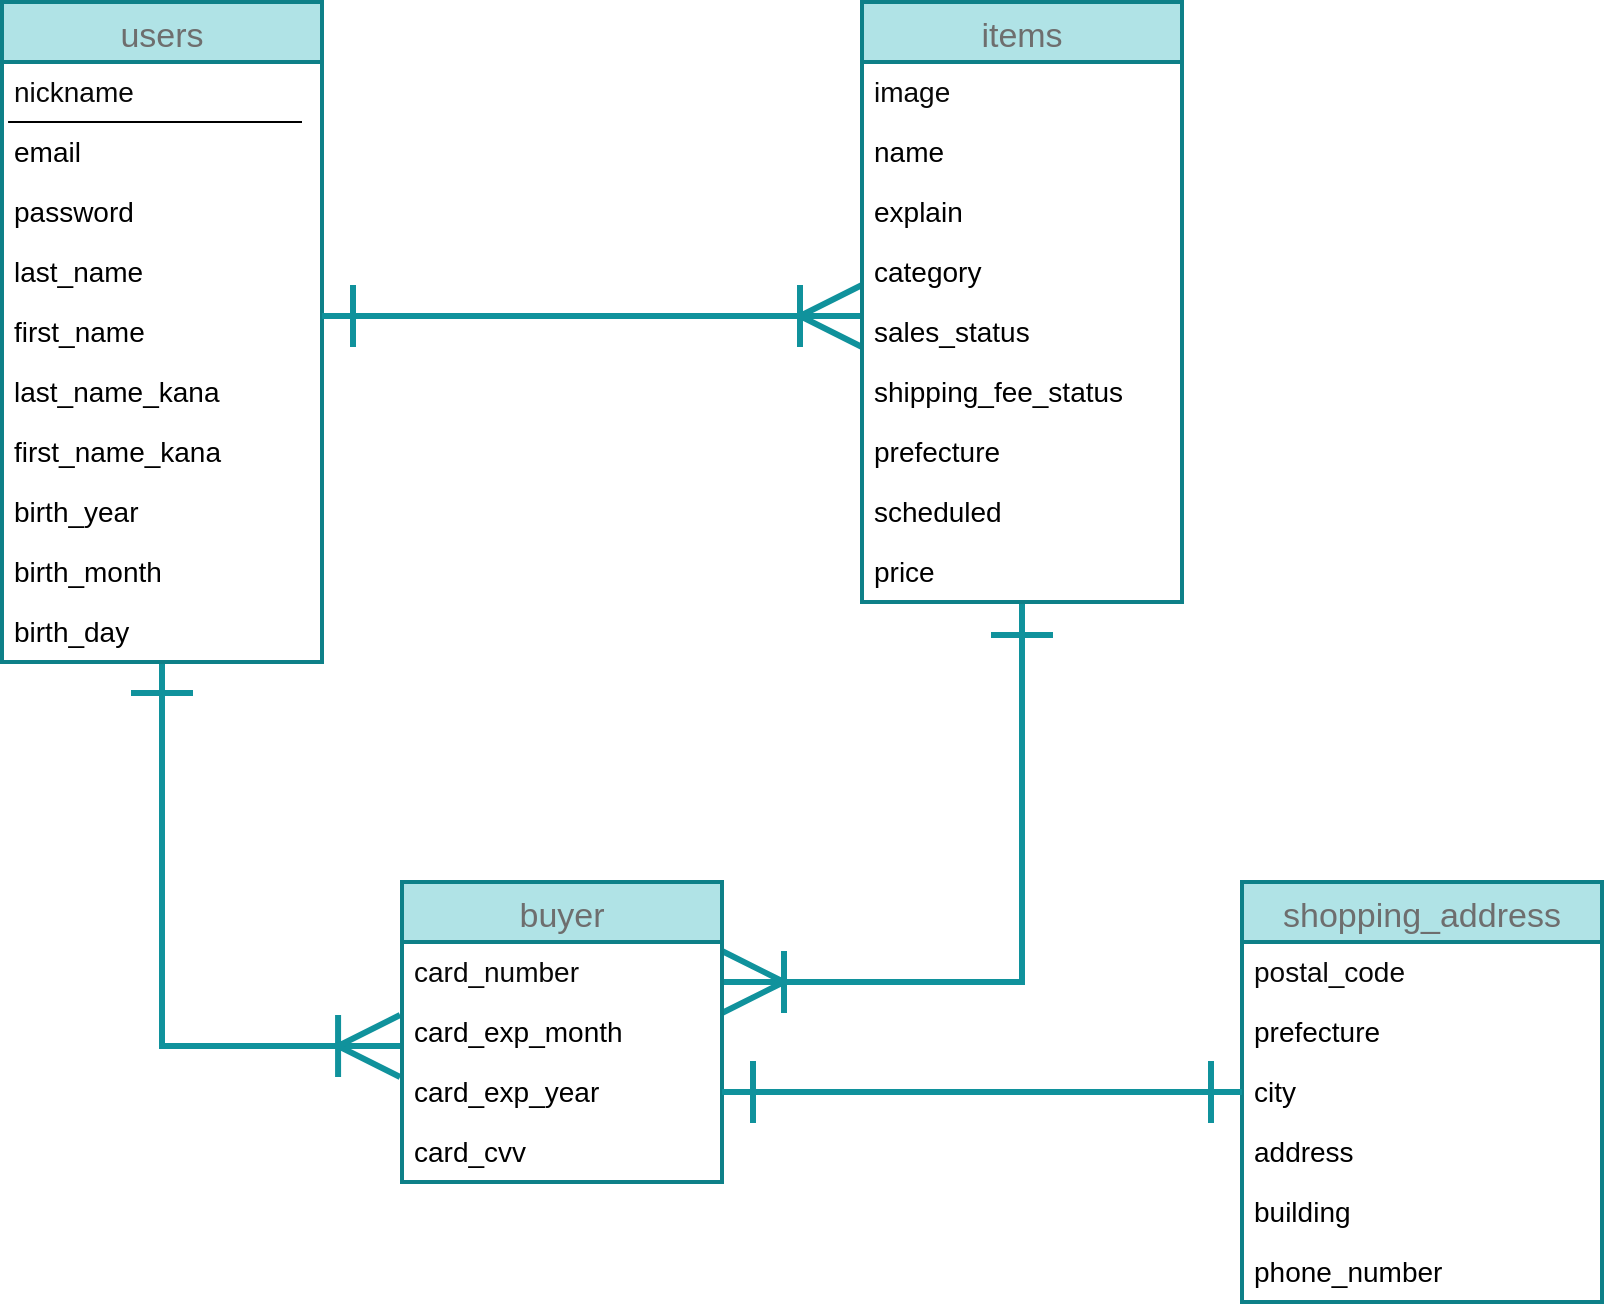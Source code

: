<mxfile version="13.6.5">
    <diagram id="hnDMa7rL5B8g81dS-eJc" name="ページ1">
        <mxGraphModel dx="1147" dy="1933" grid="1" gridSize="10" guides="1" tooltips="1" connect="1" arrows="1" fold="1" page="1" pageScale="1" pageWidth="827" pageHeight="1169" background="#ffffff" math="0" shadow="0">
            <root>
                <mxCell id="0"/>
                <mxCell id="1" parent="0"/>
                <mxCell id="81" style="edgeStyle=orthogonalEdgeStyle;rounded=0;orthogonalLoop=1;jettySize=auto;html=1;entryX=-0.006;entryY=0.733;entryDx=0;entryDy=0;entryPerimeter=0;fontColor=#6E6E6E;endArrow=ERoneToMany;endFill=0;strokeWidth=3;targetPerimeterSpacing=0;endSize=27;fillColor=#b0e3e6;strokeColor=#10929C;startArrow=ERone;startFill=0;startSize=27;" edge="1" parent="1" source="5" target="74">
                    <mxGeometry relative="1" as="geometry"/>
                </mxCell>
                <mxCell id="5" value="users" style="swimlane;fontStyle=0;childLayout=stackLayout;horizontal=1;startSize=30;horizontalStack=0;resizeParent=1;resizeParentMax=0;resizeLast=0;collapsible=1;marginBottom=0;align=center;fontSize=17;strokeColor=#0e8088;labelBackgroundColor=none;fillColor=#b0e3e6;fontColor=#6E6E6E;strokeWidth=2;" vertex="1" parent="1">
                    <mxGeometry x="-560" y="-880" width="160" height="330" as="geometry">
                        <mxRectangle x="-520" y="-440" width="70" height="26" as="alternateBounds"/>
                    </mxGeometry>
                </mxCell>
                <mxCell id="6" value="nickname" style="text;strokeColor=none;fillColor=none;spacingLeft=4;spacingRight=4;overflow=hidden;rotatable=0;points=[[0,0.5],[1,0.5]];portConstraint=eastwest;fontSize=14;fontColor=#080808;" vertex="1" parent="5">
                    <mxGeometry y="30" width="160" height="30" as="geometry"/>
                </mxCell>
                <mxCell id="70" value="" style="endArrow=none;html=1;rounded=0;fontColor=#6E6E6E;exitX=0.019;exitY=0;exitDx=0;exitDy=0;exitPerimeter=0;" edge="1" parent="5" source="7">
                    <mxGeometry relative="1" as="geometry">
                        <mxPoint x="-10" y="60" as="sourcePoint"/>
                        <mxPoint x="150" y="60" as="targetPoint"/>
                    </mxGeometry>
                </mxCell>
                <mxCell id="7" value="email" style="text;strokeColor=none;fillColor=none;spacingLeft=4;spacingRight=4;overflow=hidden;rotatable=0;points=[[0,0.5],[1,0.5]];portConstraint=eastwest;fontSize=14;fontColor=#000000;" vertex="1" parent="5">
                    <mxGeometry y="60" width="160" height="30" as="geometry"/>
                </mxCell>
                <mxCell id="8" value="password" style="text;strokeColor=none;fillColor=none;spacingLeft=4;spacingRight=4;overflow=hidden;rotatable=0;points=[[0,0.5],[1,0.5]];portConstraint=eastwest;fontSize=14;fontColor=#000000;" vertex="1" parent="5">
                    <mxGeometry y="90" width="160" height="30" as="geometry"/>
                </mxCell>
                <mxCell id="51" value="last_name" style="text;strokeColor=none;fillColor=none;spacingLeft=4;spacingRight=4;overflow=hidden;rotatable=0;points=[[0,0.5],[1,0.5]];portConstraint=eastwest;fontSize=14;fontColor=#000000;" vertex="1" parent="5">
                    <mxGeometry y="120" width="160" height="30" as="geometry"/>
                </mxCell>
                <mxCell id="53" value="first_name" style="text;strokeColor=none;fillColor=none;spacingLeft=4;spacingRight=4;overflow=hidden;rotatable=0;points=[[0,0.5],[1,0.5]];portConstraint=eastwest;fontSize=14;fontColor=#000000;" vertex="1" parent="5">
                    <mxGeometry y="150" width="160" height="30" as="geometry"/>
                </mxCell>
                <mxCell id="54" value="last_name_kana" style="text;strokeColor=none;fillColor=none;spacingLeft=4;spacingRight=4;overflow=hidden;rotatable=0;points=[[0,0.5],[1,0.5]];portConstraint=eastwest;fontSize=14;fontColor=#000000;" vertex="1" parent="5">
                    <mxGeometry y="180" width="160" height="30" as="geometry"/>
                </mxCell>
                <mxCell id="57" value="first_name_kana" style="text;strokeColor=none;fillColor=none;spacingLeft=4;spacingRight=4;overflow=hidden;rotatable=0;points=[[0,0.5],[1,0.5]];portConstraint=eastwest;fontSize=14;fontColor=#000000;" vertex="1" parent="5">
                    <mxGeometry y="210" width="160" height="30" as="geometry"/>
                </mxCell>
                <mxCell id="56" value="birth_year" style="text;strokeColor=none;fillColor=none;spacingLeft=4;spacingRight=4;overflow=hidden;rotatable=0;points=[[0,0.5],[1,0.5]];portConstraint=eastwest;fontSize=14;fontColor=#000000;" vertex="1" parent="5">
                    <mxGeometry y="240" width="160" height="30" as="geometry"/>
                </mxCell>
                <mxCell id="55" value="birth_month" style="text;strokeColor=none;fillColor=none;spacingLeft=4;spacingRight=4;overflow=hidden;rotatable=0;points=[[0,0.5],[1,0.5]];portConstraint=eastwest;fontSize=14;fontColor=#000000;" vertex="1" parent="5">
                    <mxGeometry y="270" width="160" height="30" as="geometry"/>
                </mxCell>
                <mxCell id="58" value="birth_day" style="text;strokeColor=none;fillColor=none;spacingLeft=4;spacingRight=4;overflow=hidden;rotatable=0;points=[[0,0.5],[1,0.5]];portConstraint=eastwest;fontSize=14;fontColor=#000000;" vertex="1" parent="5">
                    <mxGeometry y="300" width="160" height="30" as="geometry"/>
                </mxCell>
                <mxCell id="82" style="edgeStyle=orthogonalEdgeStyle;rounded=0;orthogonalLoop=1;jettySize=auto;html=1;fontColor=#6E6E6E;endArrow=ERoneToMany;endFill=0;strokeWidth=3;targetPerimeterSpacing=0;endSize=27;fillColor=#b0e3e6;strokeColor=#10929C;exitX=0.5;exitY=1.033;exitDx=0;exitDy=0;exitPerimeter=0;entryX=1;entryY=0.233;entryDx=0;entryDy=0;entryPerimeter=0;startArrow=ERone;startFill=0;startSize=27;" edge="1" parent="1" source="67">
                    <mxGeometry relative="1" as="geometry">
                        <mxPoint x="80" y="-597" as="sourcePoint"/>
                        <mxPoint x="-200" y="-390.01" as="targetPoint"/>
                        <Array as="points">
                            <mxPoint x="-50" y="-390"/>
                        </Array>
                    </mxGeometry>
                </mxCell>
                <mxCell id="83" style="edgeStyle=orthogonalEdgeStyle;rounded=0;orthogonalLoop=1;jettySize=auto;html=1;endArrow=ERoneToMany;endFill=0;endSize=27;targetPerimeterSpacing=0;strokeColor=#10929C;strokeWidth=3;fontSize=14;fontColor=#6E6E6E;startArrow=ERone;startFill=0;startSize=27;" edge="1" parent="1">
                    <mxGeometry relative="1" as="geometry">
                        <mxPoint x="-400" y="-723" as="sourcePoint"/>
                        <mxPoint x="-130" y="-723" as="targetPoint"/>
                        <Array as="points">
                            <mxPoint x="-340" y="-723"/>
                            <mxPoint x="-340" y="-723"/>
                        </Array>
                    </mxGeometry>
                </mxCell>
                <mxCell id="72" value="buyer" style="swimlane;fontStyle=0;childLayout=stackLayout;horizontal=1;startSize=30;horizontalStack=0;resizeParent=1;resizeParentMax=0;resizeLast=0;collapsible=1;marginBottom=0;align=center;fontSize=17;strokeColor=#0e8088;labelBackgroundColor=none;fillColor=#b0e3e6;fontColor=#6E6E6E;strokeWidth=2;labelBorderColor=none;" vertex="1" parent="1">
                    <mxGeometry x="-360" y="-440" width="160" height="150" as="geometry">
                        <mxRectangle x="-520" y="-440" width="70" height="26" as="alternateBounds"/>
                    </mxGeometry>
                </mxCell>
                <mxCell id="73" value="card_number" style="text;strokeColor=none;fillColor=none;spacingLeft=4;spacingRight=4;overflow=hidden;rotatable=0;points=[[0,0.5],[1,0.5]];portConstraint=eastwest;fontSize=14;fontColor=#080808;" vertex="1" parent="72">
                    <mxGeometry y="30" width="160" height="30" as="geometry"/>
                </mxCell>
                <mxCell id="74" value="card_exp_month" style="text;strokeColor=none;fillColor=none;spacingLeft=4;spacingRight=4;overflow=hidden;rotatable=0;points=[[0,0.5],[1,0.5]];portConstraint=eastwest;fontSize=14;fontColor=#000000;" vertex="1" parent="72">
                    <mxGeometry y="60" width="160" height="30" as="geometry"/>
                </mxCell>
                <mxCell id="75" value="card_exp_year" style="text;strokeColor=none;fillColor=none;spacingLeft=4;spacingRight=4;overflow=hidden;rotatable=0;points=[[0,0.5],[1,0.5]];portConstraint=eastwest;fontSize=14;fontColor=#000000;" vertex="1" parent="72">
                    <mxGeometry y="90" width="160" height="30" as="geometry"/>
                </mxCell>
                <mxCell id="76" value="card_cvv" style="text;strokeColor=none;fillColor=none;spacingLeft=4;spacingRight=4;overflow=hidden;rotatable=0;points=[[0,0.5],[1,0.5]];portConstraint=eastwest;fontSize=14;fontColor=#000000;" vertex="1" parent="72">
                    <mxGeometry y="120" width="160" height="30" as="geometry"/>
                </mxCell>
                <mxCell id="84" value="shopping_address" style="swimlane;fontStyle=0;childLayout=stackLayout;horizontal=1;startSize=30;horizontalStack=0;resizeParent=1;resizeParentMax=0;resizeLast=0;collapsible=1;marginBottom=0;align=center;fontSize=17;strokeColor=#0e8088;labelBackgroundColor=none;fillColor=#b0e3e6;fontColor=#6E6E6E;strokeWidth=2;labelBorderColor=none;" vertex="1" parent="1">
                    <mxGeometry x="60" y="-440" width="180" height="210" as="geometry">
                        <mxRectangle x="-520" y="-440" width="70" height="26" as="alternateBounds"/>
                    </mxGeometry>
                </mxCell>
                <mxCell id="85" value="postal_code" style="text;strokeColor=none;fillColor=none;spacingLeft=4;spacingRight=4;overflow=hidden;rotatable=0;points=[[0,0.5],[1,0.5]];portConstraint=eastwest;fontSize=14;fontColor=#080808;" vertex="1" parent="84">
                    <mxGeometry y="30" width="180" height="30" as="geometry"/>
                </mxCell>
                <mxCell id="86" value="prefecture" style="text;strokeColor=none;fillColor=none;spacingLeft=4;spacingRight=4;overflow=hidden;rotatable=0;points=[[0,0.5],[1,0.5]];portConstraint=eastwest;fontSize=14;fontColor=#000000;" vertex="1" parent="84">
                    <mxGeometry y="60" width="180" height="30" as="geometry"/>
                </mxCell>
                <mxCell id="87" value="city" style="text;strokeColor=none;fillColor=none;spacingLeft=4;spacingRight=4;overflow=hidden;rotatable=0;points=[[0,0.5],[1,0.5]];portConstraint=eastwest;fontSize=14;fontColor=#000000;" vertex="1" parent="84">
                    <mxGeometry y="90" width="180" height="30" as="geometry"/>
                </mxCell>
                <mxCell id="88" value="address" style="text;strokeColor=none;fillColor=none;spacingLeft=4;spacingRight=4;overflow=hidden;rotatable=0;points=[[0,0.5],[1,0.5]];portConstraint=eastwest;fontSize=14;fontColor=#000000;" vertex="1" parent="84">
                    <mxGeometry y="120" width="180" height="30" as="geometry"/>
                </mxCell>
                <mxCell id="90" value="building" style="text;strokeColor=none;fillColor=none;spacingLeft=4;spacingRight=4;overflow=hidden;rotatable=0;points=[[0,0.5],[1,0.5]];portConstraint=eastwest;fontSize=14;fontColor=#000000;" vertex="1" parent="84">
                    <mxGeometry y="150" width="180" height="30" as="geometry"/>
                </mxCell>
                <mxCell id="91" value="phone_number" style="text;strokeColor=none;fillColor=none;spacingLeft=4;spacingRight=4;overflow=hidden;rotatable=0;points=[[0,0.5],[1,0.5]];portConstraint=eastwest;fontSize=14;fontColor=#000000;" vertex="1" parent="84">
                    <mxGeometry y="180" width="180" height="30" as="geometry"/>
                </mxCell>
                <mxCell id="93" style="rounded=0;orthogonalLoop=1;jettySize=auto;html=1;entryX=0;entryY=0.5;entryDx=0;entryDy=0;endArrow=ERone;endFill=0;endSize=27;targetPerimeterSpacing=0;strokeColor=#10929C;strokeWidth=3;fontSize=14;fontColor=#6E6E6E;startArrow=ERone;startFill=0;startSize=27;" edge="1" parent="1" source="75" target="84">
                    <mxGeometry relative="1" as="geometry"/>
                </mxCell>
                <mxCell id="59" value="items" style="swimlane;fontStyle=0;childLayout=stackLayout;horizontal=1;startSize=30;horizontalStack=0;resizeParent=1;resizeParentMax=0;resizeLast=0;collapsible=1;marginBottom=0;align=center;fontSize=17;strokeColor=#0e8088;labelBackgroundColor=none;fillColor=#b0e3e6;fontColor=#6E6E6E;strokeWidth=2;" vertex="1" parent="1">
                    <mxGeometry x="-130" y="-880" width="160" height="300" as="geometry">
                        <mxRectangle x="-520" y="-440" width="70" height="26" as="alternateBounds"/>
                    </mxGeometry>
                </mxCell>
                <mxCell id="60" value="image" style="text;strokeColor=none;fillColor=none;spacingLeft=4;spacingRight=4;overflow=hidden;rotatable=0;points=[[0,0.5],[1,0.5]];portConstraint=eastwest;fontSize=14;fontColor=#080808;" vertex="1" parent="59">
                    <mxGeometry y="30" width="160" height="30" as="geometry"/>
                </mxCell>
                <mxCell id="61" value="name" style="text;strokeColor=none;fillColor=none;spacingLeft=4;spacingRight=4;overflow=hidden;rotatable=0;points=[[0,0.5],[1,0.5]];portConstraint=eastwest;fontSize=14;fontColor=#000000;" vertex="1" parent="59">
                    <mxGeometry y="60" width="160" height="30" as="geometry"/>
                </mxCell>
                <mxCell id="62" value="explain" style="text;strokeColor=none;fillColor=none;spacingLeft=4;spacingRight=4;overflow=hidden;rotatable=0;points=[[0,0.5],[1,0.5]];portConstraint=eastwest;fontSize=14;fontColor=#000000;" vertex="1" parent="59">
                    <mxGeometry y="90" width="160" height="30" as="geometry"/>
                </mxCell>
                <mxCell id="63" value="category" style="text;strokeColor=none;fillColor=none;spacingLeft=4;spacingRight=4;overflow=hidden;rotatable=0;points=[[0,0.5],[1,0.5]];portConstraint=eastwest;fontSize=14;fontColor=#000000;" vertex="1" parent="59">
                    <mxGeometry y="120" width="160" height="30" as="geometry"/>
                </mxCell>
                <mxCell id="89" value="sales_status" style="text;strokeColor=none;fillColor=none;spacingLeft=4;spacingRight=4;overflow=hidden;rotatable=0;points=[[0,0.5],[1,0.5]];portConstraint=eastwest;fontSize=14;fontColor=#000000;" vertex="1" parent="59">
                    <mxGeometry y="150" width="160" height="30" as="geometry"/>
                </mxCell>
                <mxCell id="64" value="shipping_fee_status" style="text;strokeColor=none;fillColor=none;spacingLeft=4;spacingRight=4;overflow=hidden;rotatable=0;points=[[0,0.5],[1,0.5]];portConstraint=eastwest;fontSize=14;fontColor=#000000;" vertex="1" parent="59">
                    <mxGeometry y="180" width="160" height="30" as="geometry"/>
                </mxCell>
                <mxCell id="65" value="prefecture" style="text;strokeColor=none;fillColor=none;spacingLeft=4;spacingRight=4;overflow=hidden;rotatable=0;points=[[0,0.5],[1,0.5]];portConstraint=eastwest;fontSize=14;fontColor=#000000;" vertex="1" parent="59">
                    <mxGeometry y="210" width="160" height="30" as="geometry"/>
                </mxCell>
                <mxCell id="66" value="scheduled" style="text;strokeColor=none;fillColor=none;spacingLeft=4;spacingRight=4;overflow=hidden;rotatable=0;points=[[0,0.5],[1,0.5]];portConstraint=eastwest;fontSize=14;fontColor=#000000;" vertex="1" parent="59">
                    <mxGeometry y="240" width="160" height="30" as="geometry"/>
                </mxCell>
                <mxCell id="67" value="price" style="text;strokeColor=none;fillColor=none;spacingLeft=4;spacingRight=4;overflow=hidden;rotatable=0;points=[[0,0.5],[1,0.5]];portConstraint=eastwest;fontSize=14;fontColor=#000000;" vertex="1" parent="59">
                    <mxGeometry y="270" width="160" height="30" as="geometry"/>
                </mxCell>
            </root>
        </mxGraphModel>
    </diagram>
</mxfile>